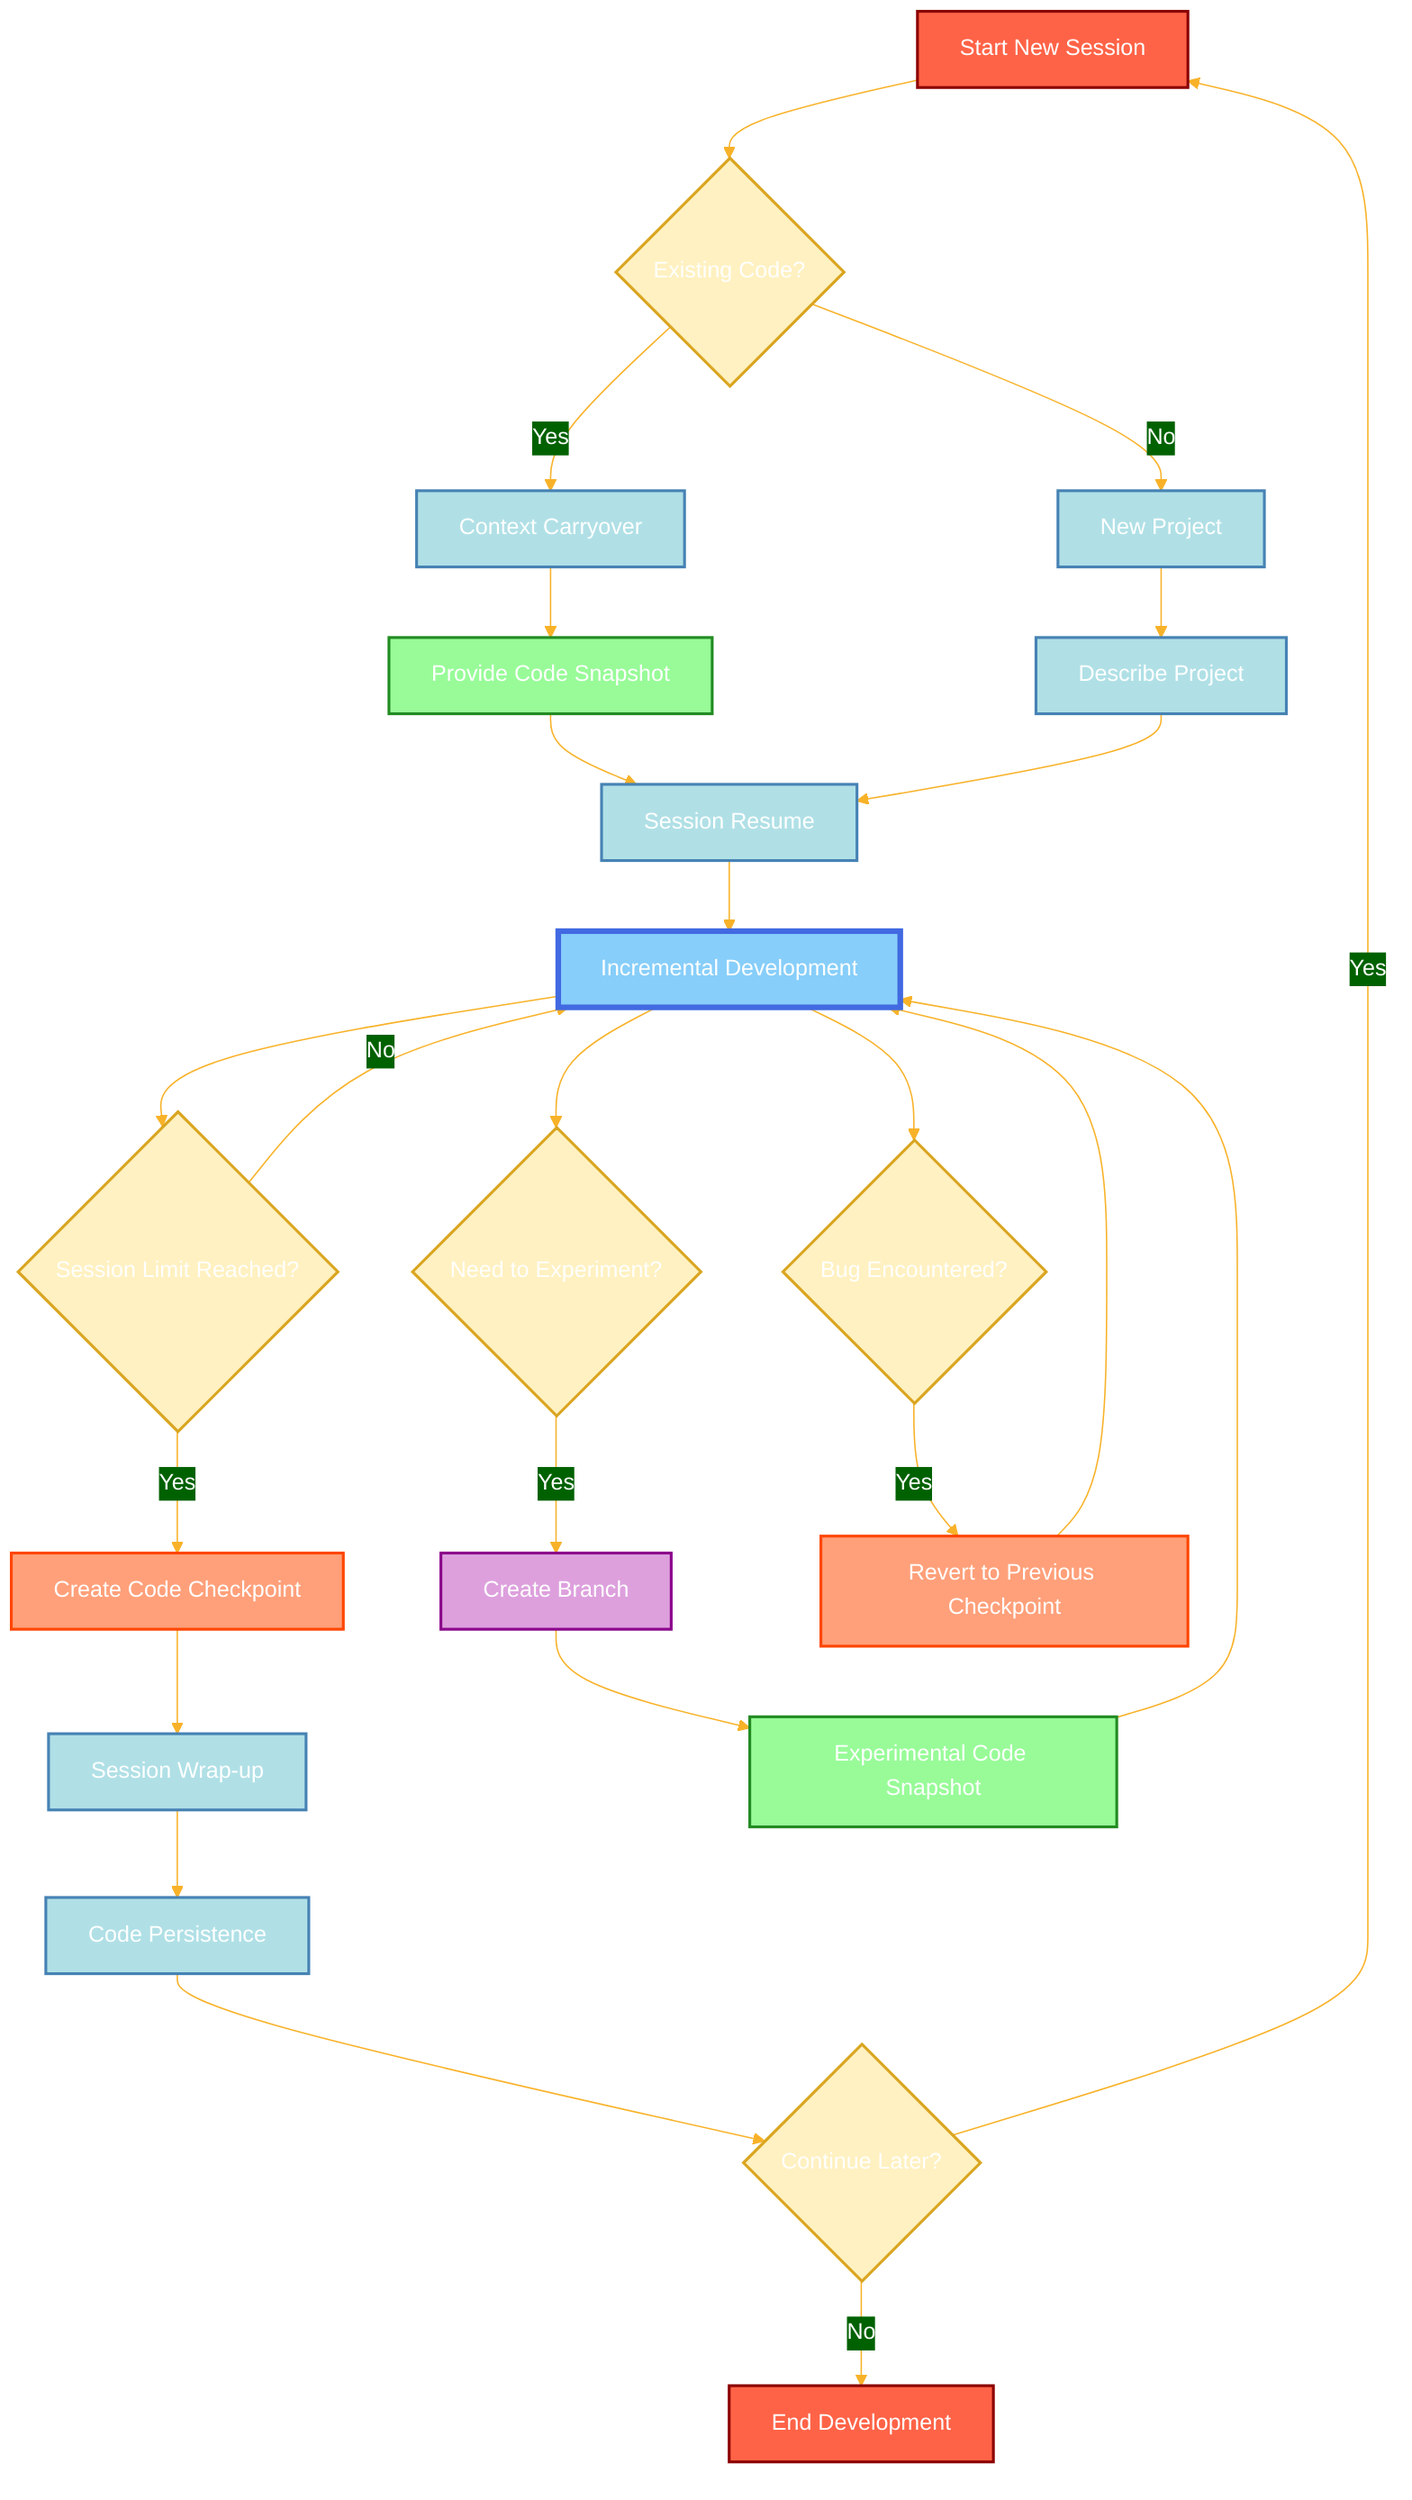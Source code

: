 %%{init: {
  'theme': 'base',
  'themeVariables': {
    'primaryColor': '#BB2528',
    'primaryTextColor': '#fff',
    'primaryBorderColor': '#7C0000',
    'lineColor': '#F8B229',
    'secondaryColor': '#006100',
    'tertiaryColor': '#0000FF'
  }
}}%%

graph TD
    A[Start New Session]:::startEnd --> B{Existing Code?}
    B -->|Yes| C[Context Carryover]:::process
    B -->|No| D[New Project]:::process
    C --> E[Provide Code Snapshot]:::snapshot
    D --> F[Describe Project]:::process
    E --> G[Session Resume]:::process
    F --> G
    G --> H[Incremental Development]:::mainProcess
    H --> I{Session Limit Reached?}
    I -->|No| H
    I -->|Yes| J[Create Code Checkpoint]:::checkpoint
    J --> K[Session Wrap-up]:::process
    K --> L[Code Persistence]:::process
    L --> M{Continue Later?}
    M -->|Yes| A
    M -->|No| N[End Development]:::startEnd
    H --> O{Need to Experiment?}
    O -->|Yes| P[Create Branch]:::branch
    P --> Q[Experimental Code Snapshot]:::snapshot
    Q --> H
    H --> R{Bug Encountered?}
    R -->|Yes| S[Revert to Previous Checkpoint]:::checkpoint
    S --> H

    classDef default fill:#FFF1C1,stroke:#DAA520,stroke-width:2px;
    classDef process fill:#B0E0E6,stroke:#4682B4,stroke-width:2px;
    classDef snapshot fill:#98FB98,stroke:#228B22,stroke-width:2px;
    classDef checkpoint fill:#FFA07A,stroke:#FF4500,stroke-width:2px;
    classDef branch fill:#DDA0DD,stroke:#8B008B,stroke-width:2px;
    classDef startEnd fill:#FF6347,stroke:#8B0000,stroke-width:2px;
    classDef mainProcess fill:#87CEFA,stroke:#4169E1,stroke-width:4px;